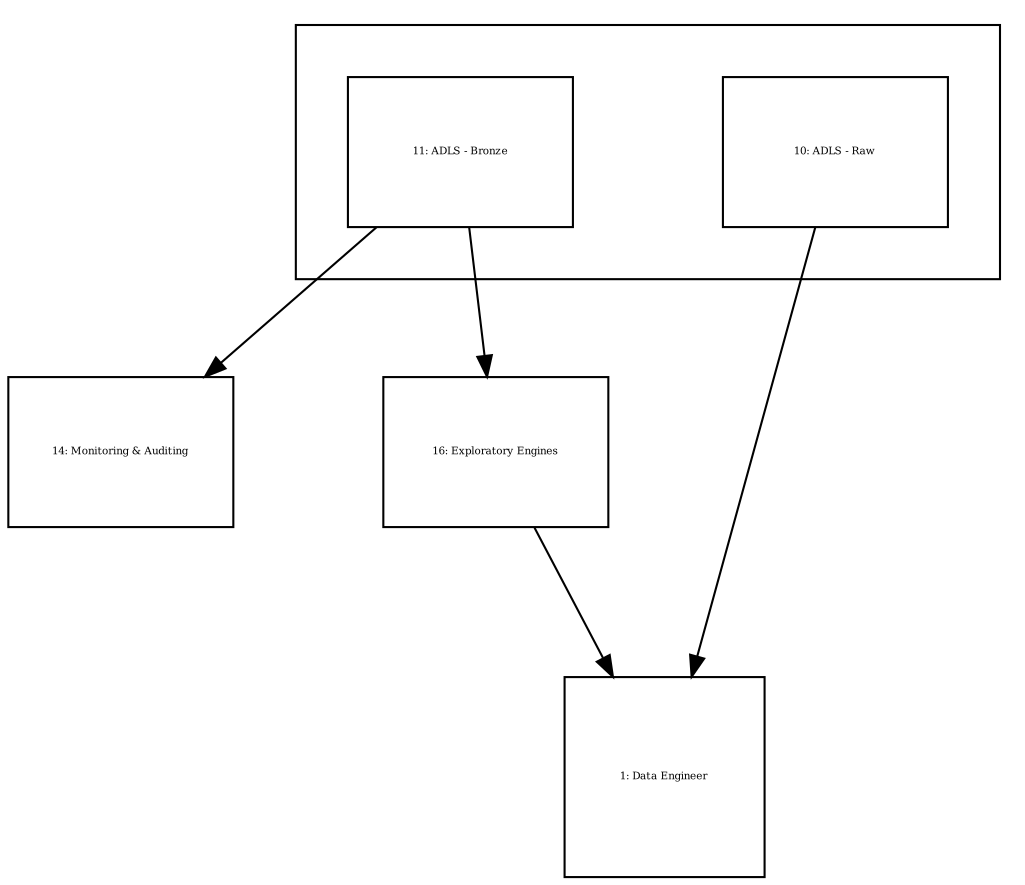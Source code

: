 digraph {
  compound=true
  graph [splines=polyline,rankdir=TB,ranksep=1.0,nodesep=1.0,fontsize=5]
  node [shape=box,fontsize=5]
  edge []

  subgraph cluster_8 {
    margin=25
    11 [width=1.500000,height=1.000000,fixedsize=true,id=11,label="11: ADLS - Bronze"]
    10 [width=1.500000,height=1.000000,fixedsize=true,id=10,label="10: ADLS - Raw"]
  }
  1 [width=1.333333,height=1.333333,fixedsize=true,id=1,label="1: Data Engineer"]
  14 [width=1.500000,height=1.000000,fixedsize=true,id=14,label="14: Monitoring & Auditing"]
  16 [width=1.500000,height=1.000000,fixedsize=true,id=16,label="16: Exploratory Engines"]

  16 -> 1 [id=29]
  11 -> 16 [id=25]
  10 -> 1 [id=22]
  11 -> 14 [id=31]
}